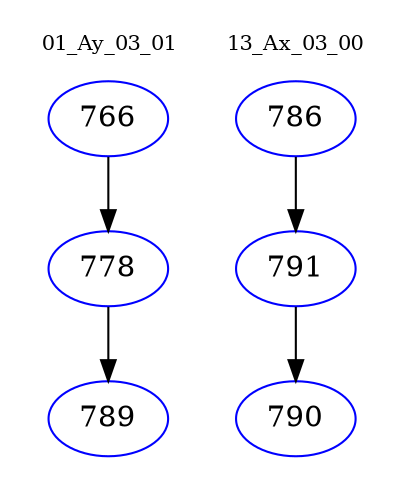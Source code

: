 digraph{
subgraph cluster_0 {
color = white
label = "01_Ay_03_01";
fontsize=10;
T0_766 [label="766", color="blue"]
T0_766 -> T0_778 [color="black"]
T0_778 [label="778", color="blue"]
T0_778 -> T0_789 [color="black"]
T0_789 [label="789", color="blue"]
}
subgraph cluster_1 {
color = white
label = "13_Ax_03_00";
fontsize=10;
T1_786 [label="786", color="blue"]
T1_786 -> T1_791 [color="black"]
T1_791 [label="791", color="blue"]
T1_791 -> T1_790 [color="black"]
T1_790 [label="790", color="blue"]
}
}
